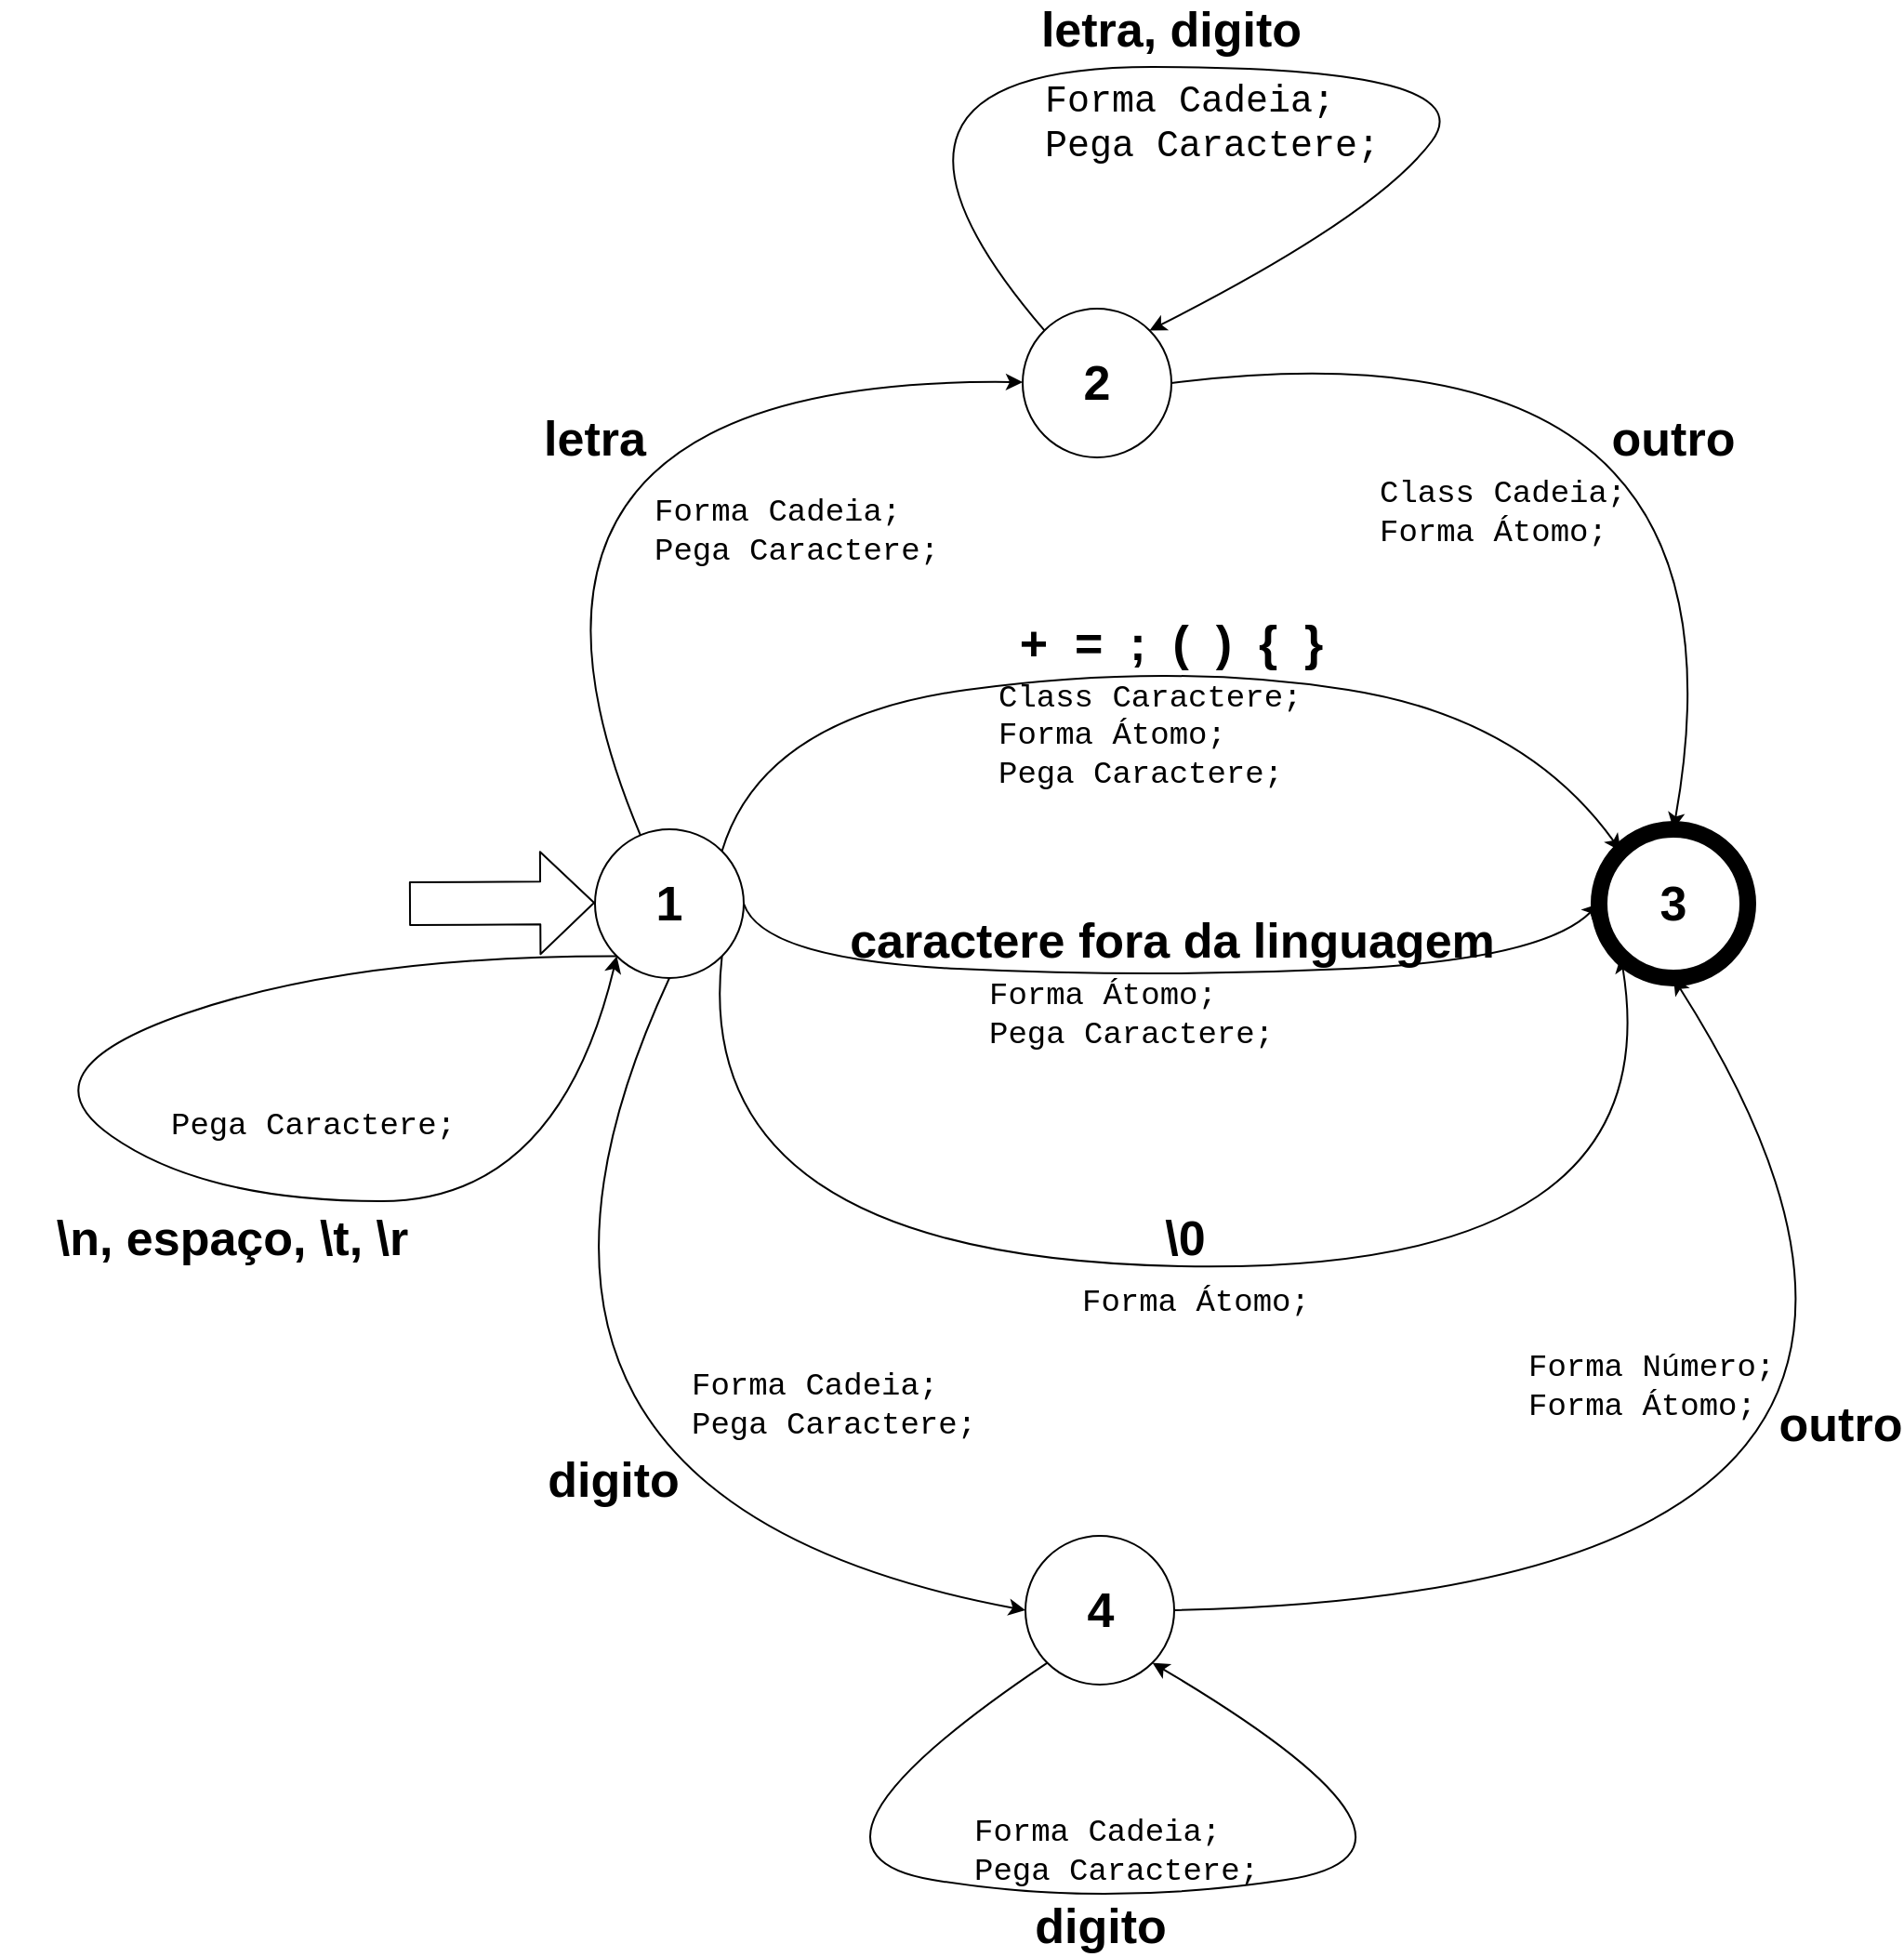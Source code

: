 <mxfile version="13.1.3" type="device"><diagram id="fZh18aUuEtKeNhGTwNVN" name="Page-1"><mxGraphModel dx="3392" dy="3124" grid="1" gridSize="10" guides="1" tooltips="1" connect="1" arrows="1" fold="1" page="1" pageScale="1" pageWidth="827" pageHeight="1169" math="0" shadow="0"><root><mxCell id="0"/><mxCell id="1" parent="0"/><mxCell id="6d957jyErIqybKumrM9c-10" style="orthogonalLoop=1;jettySize=auto;html=1;exitX=1;exitY=0;exitDx=0;exitDy=0;entryX=0;entryY=0;entryDx=0;entryDy=0;fontSize=26;curved=1;" edge="1" parent="1" source="6d957jyErIqybKumrM9c-1" target="6d957jyErIqybKumrM9c-9"><mxGeometry relative="1" as="geometry"><mxPoint x="-401.716" y="321.716" as="sourcePoint"/><mxPoint x="81.716" y="321.716" as="targetPoint"/><Array as="points"><mxPoint x="-380" y="280"/><mxPoint x="-160" y="250"/><mxPoint x="30" y="280"/></Array></mxGeometry></mxCell><mxCell id="6d957jyErIqybKumrM9c-16" style="edgeStyle=none;curved=1;orthogonalLoop=1;jettySize=auto;html=1;exitX=0;exitY=1;exitDx=0;exitDy=0;fontSize=26;entryX=0;entryY=1;entryDx=0;entryDy=0;" edge="1" parent="1" source="6d957jyErIqybKumrM9c-1" target="6d957jyErIqybKumrM9c-1"><mxGeometry relative="1" as="geometry"><mxPoint x="-550" y="530" as="targetPoint"/><Array as="points"><mxPoint x="-600" y="408"/><mxPoint x="-780" y="470"/><mxPoint x="-680" y="540"/><mxPoint x="-490" y="540"/></Array></mxGeometry></mxCell><mxCell id="6d957jyErIqybKumrM9c-18" value="" style="edgeStyle=none;curved=1;orthogonalLoop=1;jettySize=auto;html=1;fontSize=26;" edge="1" parent="1" source="6d957jyErIqybKumrM9c-1" target="6d957jyErIqybKumrM9c-17"><mxGeometry relative="1" as="geometry"><Array as="points"><mxPoint x="-550" y="96"/></Array></mxGeometry></mxCell><mxCell id="6d957jyErIqybKumrM9c-35" style="edgeStyle=none;curved=1;orthogonalLoop=1;jettySize=auto;html=1;exitX=0.5;exitY=1;exitDx=0;exitDy=0;fontFamily=Courier New;fontSize=20;entryX=0;entryY=0.5;entryDx=0;entryDy=0;" edge="1" parent="1" source="6d957jyErIqybKumrM9c-1" target="6d957jyErIqybKumrM9c-31"><mxGeometry relative="1" as="geometry"><mxPoint x="-460" y="430" as="sourcePoint"/><mxPoint x="-285.049" y="700.723" as="targetPoint"/><Array as="points"><mxPoint x="-560" y="700"/></Array></mxGeometry></mxCell><mxCell id="6d957jyErIqybKumrM9c-50" style="edgeStyle=none;curved=1;orthogonalLoop=1;jettySize=auto;html=1;exitX=1;exitY=0.5;exitDx=0;exitDy=0;fontFamily=Courier New;fontSize=17;entryX=0;entryY=0.5;entryDx=0;entryDy=0;" edge="1" parent="1" source="6d957jyErIqybKumrM9c-1" target="6d957jyErIqybKumrM9c-9"><mxGeometry relative="1" as="geometry"><mxPoint x="-390" y="360" as="sourcePoint"/><mxPoint x="77.451" y="383.25" as="targetPoint"/><Array as="points"><mxPoint x="-380" y="410"/><mxPoint x="-170" y="420"/><mxPoint x="40" y="410"/></Array></mxGeometry></mxCell><mxCell id="6d957jyErIqybKumrM9c-53" style="edgeStyle=none;curved=1;orthogonalLoop=1;jettySize=auto;html=1;exitX=1;exitY=1;exitDx=0;exitDy=0;entryX=0;entryY=1;entryDx=0;entryDy=0;fontFamily=Courier New;fontSize=17;" edge="1" parent="1" source="6d957jyErIqybKumrM9c-1" target="6d957jyErIqybKumrM9c-9"><mxGeometry relative="1" as="geometry"><Array as="points"><mxPoint x="-420" y="570"/><mxPoint x="110" y="580"/></Array></mxGeometry></mxCell><mxCell id="6d957jyErIqybKumrM9c-1" value="1" style="ellipse;whiteSpace=wrap;html=1;aspect=fixed;fontSize=26;fontStyle=1;strokeWidth=1;gradientColor=none;perimeterSpacing=0;" vertex="1" parent="1"><mxGeometry x="-470" y="340" width="80" height="80" as="geometry"/></mxCell><mxCell id="6d957jyErIqybKumrM9c-21" style="edgeStyle=none;curved=1;orthogonalLoop=1;jettySize=auto;html=1;exitX=0;exitY=0;exitDx=0;exitDy=0;fontFamily=Courier New;fontSize=20;entryX=1;entryY=0;entryDx=0;entryDy=0;" edge="1" parent="1" source="6d957jyErIqybKumrM9c-17" target="6d957jyErIqybKumrM9c-17"><mxGeometry relative="1" as="geometry"><mxPoint x="-110" y="-60" as="targetPoint"/><Array as="points"><mxPoint x="-350" y="-70"/><mxPoint x="10" y="-70"/><mxPoint x="-50" y="10"/></Array></mxGeometry></mxCell><mxCell id="6d957jyErIqybKumrM9c-24" style="edgeStyle=none;curved=1;orthogonalLoop=1;jettySize=auto;html=1;exitX=1;exitY=0.5;exitDx=0;exitDy=0;entryX=0.5;entryY=0;entryDx=0;entryDy=0;fontFamily=Courier New;fontSize=20;" edge="1" parent="1" source="6d957jyErIqybKumrM9c-17" target="6d957jyErIqybKumrM9c-9"><mxGeometry relative="1" as="geometry"><Array as="points"><mxPoint x="160" y="60"/></Array></mxGeometry></mxCell><mxCell id="6d957jyErIqybKumrM9c-17" value="2" style="ellipse;whiteSpace=wrap;html=1;aspect=fixed;fontSize=26;fontStyle=1;strokeWidth=1;gradientColor=none;perimeterSpacing=0;" vertex="1" parent="1"><mxGeometry x="-240" y="60" width="80" height="80" as="geometry"/></mxCell><mxCell id="6d957jyErIqybKumrM9c-4" value="" style="shape=flexArrow;endArrow=classic;html=1;fontSize=26;endWidth=31;endSize=9.31;width=23;" edge="1" parent="1"><mxGeometry width="50" height="50" relative="1" as="geometry"><mxPoint x="-570" y="380" as="sourcePoint"/><mxPoint x="-470" y="379.5" as="targetPoint"/></mxGeometry></mxCell><mxCell id="6d957jyErIqybKumrM9c-9" value="3" style="ellipse;whiteSpace=wrap;html=1;aspect=fixed;strokeWidth=9;gradientColor=none;fontSize=26;fontStyle=1;perimeterSpacing=0;" vertex="1" parent="1"><mxGeometry x="70" y="340" width="80" height="80" as="geometry"/></mxCell><mxCell id="6d957jyErIqybKumrM9c-19" value="letra" style="text;html=1;strokeColor=none;fillColor=none;align=center;verticalAlign=middle;whiteSpace=wrap;rounded=0;fontSize=26;fontStyle=1" vertex="1" parent="1"><mxGeometry x="-490" y="120" width="40" height="20" as="geometry"/></mxCell><mxCell id="6d957jyErIqybKumrM9c-20" value="&lt;div style=&quot;font-size: 17px;&quot;&gt;Forma Cadeia;&lt;/div&gt;&lt;div style=&quot;font-size: 17px;&quot;&gt;Pega Caractere;&lt;br style=&quot;font-size: 17px;&quot;&gt;&lt;/div&gt;" style="text;html=1;strokeColor=none;fillColor=none;align=left;verticalAlign=middle;whiteSpace=wrap;rounded=0;fontSize=17;fontFamily=Courier New;" vertex="1" parent="1"><mxGeometry x="-420" y="640" width="220" height="20" as="geometry"/></mxCell><mxCell id="6d957jyErIqybKumrM9c-22" value="letra, digito" style="text;html=1;strokeColor=none;fillColor=none;align=center;verticalAlign=middle;whiteSpace=wrap;rounded=0;fontSize=26;fontStyle=1" vertex="1" parent="1"><mxGeometry x="-240" y="-100" width="160" height="20" as="geometry"/></mxCell><mxCell id="6d957jyErIqybKumrM9c-23" value="&lt;div&gt;Forma Cadeia;&lt;/div&gt;&lt;div&gt;Pega Caractere;&lt;br&gt;&lt;/div&gt;" style="text;html=1;strokeColor=none;fillColor=none;align=left;verticalAlign=middle;whiteSpace=wrap;rounded=0;fontSize=20;fontFamily=Courier New;" vertex="1" parent="1"><mxGeometry x="-230" y="-50" width="220" height="20" as="geometry"/></mxCell><mxCell id="6d957jyErIqybKumrM9c-25" value="outro" style="text;html=1;strokeColor=none;fillColor=none;align=center;verticalAlign=middle;whiteSpace=wrap;rounded=0;fontSize=26;fontStyle=1" vertex="1" parent="1"><mxGeometry x="90" y="120" width="40" height="20" as="geometry"/></mxCell><mxCell id="6d957jyErIqybKumrM9c-26" value="&lt;div style=&quot;font-size: 17px;&quot;&gt;Class Cadeia;&lt;/div&gt;&lt;div style=&quot;font-size: 17px;&quot;&gt;Forma Átomo;&lt;br style=&quot;font-size: 17px;&quot;&gt;&lt;/div&gt;" style="text;html=1;strokeColor=none;fillColor=none;align=left;verticalAlign=middle;whiteSpace=wrap;rounded=0;fontSize=17;fontFamily=Courier New;" vertex="1" parent="1"><mxGeometry x="-50" y="160" width="220" height="20" as="geometry"/></mxCell><mxCell id="6d957jyErIqybKumrM9c-29" style="edgeStyle=none;curved=1;orthogonalLoop=1;jettySize=auto;html=1;exitX=0.25;exitY=0;exitDx=0;exitDy=0;fontFamily=Courier New;fontSize=20;" edge="1" parent="1" source="6d957jyErIqybKumrM9c-25" target="6d957jyErIqybKumrM9c-25"><mxGeometry relative="1" as="geometry"/></mxCell><mxCell id="6d957jyErIqybKumrM9c-30" style="edgeStyle=none;curved=1;orthogonalLoop=1;jettySize=auto;html=1;exitX=0;exitY=1;exitDx=0;exitDy=0;fontFamily=Courier New;fontSize=20;entryX=1;entryY=1;entryDx=0;entryDy=0;" edge="1" parent="1" source="6d957jyErIqybKumrM9c-31" target="6d957jyErIqybKumrM9c-31"><mxGeometry relative="1" as="geometry"><mxPoint x="-128.5" y="600" as="targetPoint"/><Array as="points"><mxPoint x="-378.5" y="890"/><mxPoint x="-198.5" y="920"/><mxPoint x="1.5" y="890"/></Array></mxGeometry></mxCell><mxCell id="6d957jyErIqybKumrM9c-58" style="edgeStyle=none;curved=1;orthogonalLoop=1;jettySize=auto;html=1;exitX=1;exitY=0.5;exitDx=0;exitDy=0;entryX=0.5;entryY=1;entryDx=0;entryDy=0;fontFamily=Courier New;fontSize=17;" edge="1" parent="1" source="6d957jyErIqybKumrM9c-31" target="6d957jyErIqybKumrM9c-9"><mxGeometry relative="1" as="geometry"><Array as="points"><mxPoint x="320" y="750"/></Array></mxGeometry></mxCell><mxCell id="6d957jyErIqybKumrM9c-31" value="4" style="ellipse;whiteSpace=wrap;html=1;aspect=fixed;fontSize=26;fontStyle=1;strokeWidth=1;gradientColor=none;perimeterSpacing=0;" vertex="1" parent="1"><mxGeometry x="-238.5" y="720" width="80" height="80" as="geometry"/></mxCell><mxCell id="6d957jyErIqybKumrM9c-32" value="digito" style="text;html=1;strokeColor=none;fillColor=none;align=center;verticalAlign=middle;whiteSpace=wrap;rounded=0;fontSize=26;fontStyle=1" vertex="1" parent="1"><mxGeometry x="-278.5" y="920" width="160" height="20" as="geometry"/></mxCell><mxCell id="6d957jyErIqybKumrM9c-33" value="&lt;div style=&quot;font-size: 17px;&quot;&gt;Forma Cadeia;&lt;/div&gt;&lt;div style=&quot;font-size: 17px;&quot;&gt;Pega Caractere;&lt;br style=&quot;font-size: 17px;&quot;&gt;&lt;/div&gt;" style="text;html=1;strokeColor=none;fillColor=none;align=left;verticalAlign=middle;whiteSpace=wrap;rounded=0;fontSize=17;fontFamily=Courier New;" vertex="1" parent="1"><mxGeometry x="-268.5" y="880" width="220" height="20" as="geometry"/></mxCell><mxCell id="6d957jyErIqybKumrM9c-36" value="&lt;div style=&quot;font-size: 17px;&quot;&gt;Forma Cadeia;&lt;/div&gt;&lt;div style=&quot;font-size: 17px;&quot;&gt;Pega Caractere;&lt;br style=&quot;font-size: 17px;&quot;&gt;&lt;/div&gt;" style="text;html=1;strokeColor=none;fillColor=none;align=left;verticalAlign=middle;whiteSpace=wrap;rounded=0;fontSize=17;fontFamily=Courier New;" vertex="1" parent="1"><mxGeometry x="-440" y="170" width="220" height="20" as="geometry"/></mxCell><mxCell id="6d957jyErIqybKumrM9c-37" value="digito" style="text;html=1;strokeColor=none;fillColor=none;align=center;verticalAlign=middle;whiteSpace=wrap;rounded=0;fontSize=26;fontStyle=1" vertex="1" parent="1"><mxGeometry x="-480" y="680" width="40" height="20" as="geometry"/></mxCell><mxCell id="6d957jyErIqybKumrM9c-38" value="+&amp;nbsp; =&amp;nbsp; ;&amp;nbsp; (&amp;nbsp; )&amp;nbsp; {&amp;nbsp; }" style="text;html=1;strokeColor=none;fillColor=none;align=center;verticalAlign=middle;whiteSpace=wrap;rounded=0;fontSize=26;fontStyle=1" vertex="1" parent="1"><mxGeometry x="-285" y="230" width="250" height="20" as="geometry"/></mxCell><mxCell id="6d957jyErIqybKumrM9c-39" value="&lt;div&gt;Class Caractere;&lt;/div&gt;&lt;div&gt;Forma Átomo;&lt;/div&gt;&lt;div&gt;Pega Caractere;&lt;br&gt;&lt;/div&gt;" style="text;html=1;strokeColor=none;fillColor=none;align=left;verticalAlign=middle;whiteSpace=wrap;rounded=0;fontSize=17;fontFamily=Courier New;" vertex="1" parent="1"><mxGeometry x="-255" y="280" width="220" height="20" as="geometry"/></mxCell><mxCell id="6d957jyErIqybKumrM9c-40" style="edgeStyle=none;curved=1;orthogonalLoop=1;jettySize=auto;html=1;exitX=0.25;exitY=1;exitDx=0;exitDy=0;fontFamily=Courier New;fontSize=17;" edge="1" parent="1"><mxGeometry relative="1" as="geometry"><mxPoint x="-378.5" y="770" as="sourcePoint"/><mxPoint x="-378.5" y="770" as="targetPoint"/></mxGeometry></mxCell><mxCell id="6d957jyErIqybKumrM9c-41" value="\n, espaço, \t, \r" style="text;html=1;strokeColor=none;fillColor=none;align=center;verticalAlign=middle;whiteSpace=wrap;rounded=0;fontSize=26;fontStyle=1" vertex="1" parent="1"><mxGeometry x="-790" y="550" width="250" height="20" as="geometry"/></mxCell><mxCell id="6d957jyErIqybKumrM9c-44" value="&lt;div style=&quot;font-size: 17px&quot;&gt;Pega Caractere;&lt;br style=&quot;font-size: 17px&quot;&gt;&lt;/div&gt;" style="text;html=1;strokeColor=none;fillColor=none;align=left;verticalAlign=middle;whiteSpace=wrap;rounded=0;fontSize=17;fontFamily=Courier New;" vertex="1" parent="1"><mxGeometry x="-700" y="490" width="220" height="20" as="geometry"/></mxCell><mxCell id="6d957jyErIqybKumrM9c-51" value="caractere fora da linguagem" style="text;html=1;strokeColor=none;fillColor=none;align=center;verticalAlign=middle;whiteSpace=wrap;rounded=0;fontSize=26;fontStyle=1" vertex="1" parent="1"><mxGeometry x="-357.5" y="390" width="395" height="20" as="geometry"/></mxCell><mxCell id="6d957jyErIqybKumrM9c-52" value="&lt;div&gt;Forma Átomo;&lt;/div&gt;&lt;div&gt;Pega Caractere;&lt;br&gt;&lt;/div&gt;" style="text;html=1;strokeColor=none;fillColor=none;align=left;verticalAlign=middle;whiteSpace=wrap;rounded=0;fontSize=17;fontFamily=Courier New;" vertex="1" parent="1"><mxGeometry x="-260" y="430" width="220" height="20" as="geometry"/></mxCell><mxCell id="6d957jyErIqybKumrM9c-55" value="\0" style="text;html=1;strokeColor=none;fillColor=none;align=center;verticalAlign=middle;whiteSpace=wrap;rounded=0;fontSize=26;fontStyle=1" vertex="1" parent="1"><mxGeometry x="-350" y="550" width="395" height="20" as="geometry"/></mxCell><mxCell id="6d957jyErIqybKumrM9c-56" value="&lt;div&gt;Forma Átomo;&lt;/div&gt;" style="text;html=1;strokeColor=none;fillColor=none;align=left;verticalAlign=middle;whiteSpace=wrap;rounded=0;fontSize=17;fontFamily=Courier New;" vertex="1" parent="1"><mxGeometry x="-210" y="585" width="220" height="20" as="geometry"/></mxCell><mxCell id="6d957jyErIqybKumrM9c-59" value="outro" style="text;html=1;strokeColor=none;fillColor=none;align=center;verticalAlign=middle;whiteSpace=wrap;rounded=0;fontSize=26;fontStyle=1" vertex="1" parent="1"><mxGeometry x="180" y="650" width="40" height="20" as="geometry"/></mxCell><mxCell id="6d957jyErIqybKumrM9c-63" value="&lt;div style=&quot;font-size: 17px&quot;&gt;Forma Número;&lt;/div&gt;&lt;div style=&quot;font-size: 17px&quot;&gt;Forma Átomo;&lt;br&gt;&lt;/div&gt;" style="text;html=1;strokeColor=none;fillColor=none;align=left;verticalAlign=middle;whiteSpace=wrap;rounded=0;fontSize=17;fontFamily=Courier New;" vertex="1" parent="1"><mxGeometry x="30" y="630" width="140" height="20" as="geometry"/></mxCell></root></mxGraphModel></diagram></mxfile>